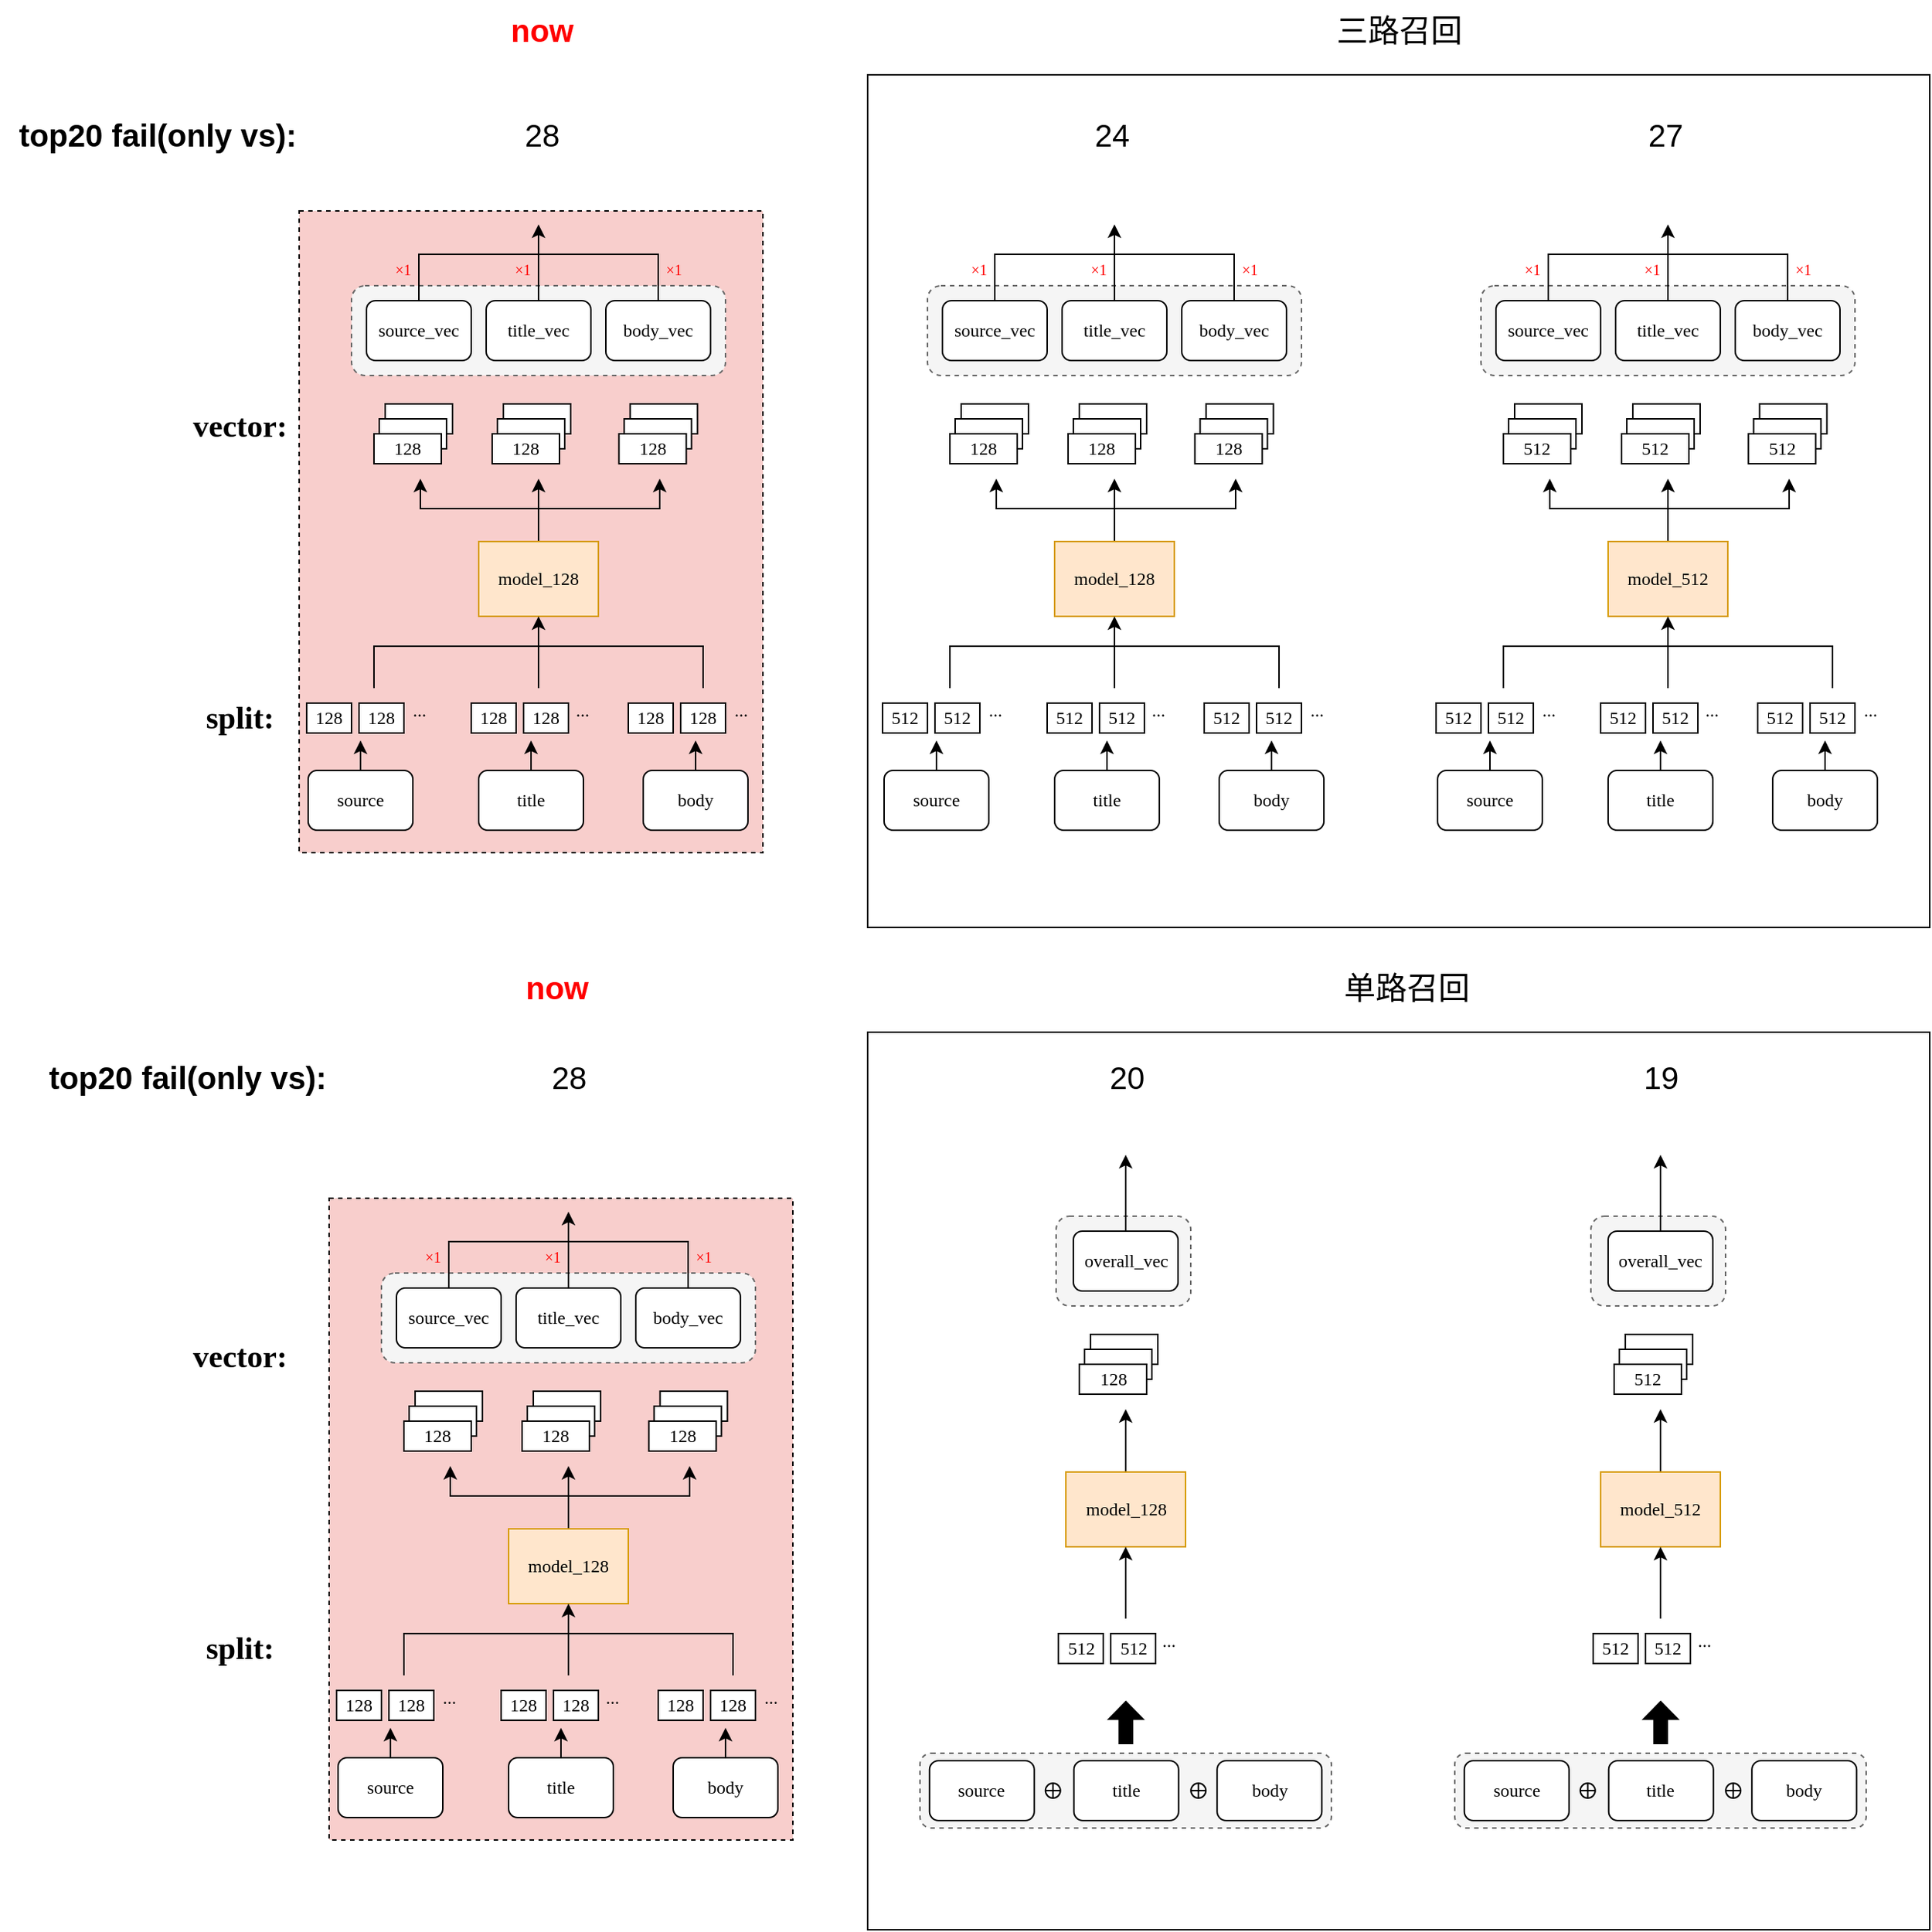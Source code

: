 <mxfile version="24.8.2">
  <diagram name="第 1 页" id="Sd1N5WNda4hdwXGMJki5">
    <mxGraphModel dx="4284" dy="1843" grid="1" gridSize="10" guides="1" tooltips="1" connect="1" arrows="1" fold="1" page="1" pageScale="1" pageWidth="827" pageHeight="1169" math="0" shadow="0">
      <root>
        <mxCell id="0" />
        <mxCell id="1" parent="0" />
        <mxCell id="MihZRziDDx7OIbZv7DxQ-260" value="" style="rounded=0;whiteSpace=wrap;html=1;" vertex="1" parent="1">
          <mxGeometry x="440" y="210" width="710" height="570" as="geometry" />
        </mxCell>
        <mxCell id="MihZRziDDx7OIbZv7DxQ-264" value="" style="rounded=0;whiteSpace=wrap;html=1;fillColor=#f8cecc;strokeColor=#000000;dashed=1;" vertex="1" parent="1">
          <mxGeometry x="60" y="301" width="310" height="429" as="geometry" />
        </mxCell>
        <mxCell id="MihZRziDDx7OIbZv7DxQ-262" value="" style="rounded=0;whiteSpace=wrap;html=1;" vertex="1" parent="1">
          <mxGeometry x="440" y="850" width="710" height="600" as="geometry" />
        </mxCell>
        <mxCell id="MihZRziDDx7OIbZv7DxQ-230" value="" style="rounded=1;whiteSpace=wrap;html=1;fillColor=#f5f5f5;fontColor=#333333;strokeColor=#666666;dashed=1;" vertex="1" parent="1">
          <mxGeometry x="475" y="1332" width="275" height="50" as="geometry" />
        </mxCell>
        <mxCell id="MihZRziDDx7OIbZv7DxQ-25" value="" style="rounded=0;whiteSpace=wrap;html=1;fontFamily=Times New Roman;" vertex="1" parent="1">
          <mxGeometry x="117.5" y="430" width="45" height="20" as="geometry" />
        </mxCell>
        <mxCell id="MihZRziDDx7OIbZv7DxQ-24" value="" style="rounded=0;whiteSpace=wrap;html=1;fontFamily=Times New Roman;" vertex="1" parent="1">
          <mxGeometry x="113.5" y="440" width="45" height="20" as="geometry" />
        </mxCell>
        <mxCell id="MihZRziDDx7OIbZv7DxQ-6" value="" style="rounded=1;whiteSpace=wrap;html=1;fillColor=#f5f5f5;fontColor=#333333;strokeColor=#666666;dashed=1;fontFamily=Times New Roman;" vertex="1" parent="1">
          <mxGeometry x="95" y="351" width="250" height="60" as="geometry" />
        </mxCell>
        <mxCell id="MihZRziDDx7OIbZv7DxQ-9" style="edgeStyle=orthogonalEdgeStyle;rounded=0;orthogonalLoop=1;jettySize=auto;html=1;fontFamily=Times New Roman;" edge="1" parent="1" source="MihZRziDDx7OIbZv7DxQ-1">
          <mxGeometry relative="1" as="geometry">
            <mxPoint x="220" y="310" as="targetPoint" />
          </mxGeometry>
        </mxCell>
        <mxCell id="MihZRziDDx7OIbZv7DxQ-1" value="title_vec" style="rounded=1;whiteSpace=wrap;html=1;fontFamily=Times New Roman;" vertex="1" parent="1">
          <mxGeometry x="185" y="361" width="70" height="40" as="geometry" />
        </mxCell>
        <mxCell id="MihZRziDDx7OIbZv7DxQ-11" style="edgeStyle=orthogonalEdgeStyle;rounded=0;orthogonalLoop=1;jettySize=auto;html=1;endArrow=none;endFill=0;fontFamily=Times New Roman;" edge="1" parent="1" source="MihZRziDDx7OIbZv7DxQ-3">
          <mxGeometry relative="1" as="geometry">
            <mxPoint x="220" y="330" as="targetPoint" />
            <Array as="points">
              <mxPoint x="140" y="330" />
            </Array>
          </mxGeometry>
        </mxCell>
        <mxCell id="MihZRziDDx7OIbZv7DxQ-3" value="source_vec" style="rounded=1;whiteSpace=wrap;html=1;fontFamily=Times New Roman;" vertex="1" parent="1">
          <mxGeometry x="105" y="361" width="70" height="40" as="geometry" />
        </mxCell>
        <mxCell id="MihZRziDDx7OIbZv7DxQ-10" style="edgeStyle=orthogonalEdgeStyle;rounded=0;orthogonalLoop=1;jettySize=auto;html=1;endArrow=none;endFill=0;fontFamily=Times New Roman;" edge="1" parent="1" source="MihZRziDDx7OIbZv7DxQ-4">
          <mxGeometry relative="1" as="geometry">
            <mxPoint x="220" y="330" as="targetPoint" />
            <Array as="points">
              <mxPoint x="300" y="330" />
            </Array>
          </mxGeometry>
        </mxCell>
        <mxCell id="MihZRziDDx7OIbZv7DxQ-4" value="body_vec" style="rounded=1;whiteSpace=wrap;html=1;fontFamily=Times New Roman;" vertex="1" parent="1">
          <mxGeometry x="265" y="361" width="70" height="40" as="geometry" />
        </mxCell>
        <mxCell id="MihZRziDDx7OIbZv7DxQ-12" value="&lt;font style=&quot;font-size: 10px;&quot; color=&quot;#ff0000&quot;&gt;×1&lt;/font&gt;" style="text;html=1;align=center;verticalAlign=middle;resizable=0;points=[];autosize=1;strokeColor=none;fillColor=none;fontFamily=Times New Roman;" vertex="1" parent="1">
          <mxGeometry x="114" y="325" width="30" height="30" as="geometry" />
        </mxCell>
        <mxCell id="MihZRziDDx7OIbZv7DxQ-13" value="&lt;font style=&quot;font-size: 10px;&quot; color=&quot;#ff0000&quot;&gt;×1&lt;/font&gt;" style="text;html=1;align=center;verticalAlign=middle;resizable=0;points=[];autosize=1;strokeColor=none;fillColor=none;fontFamily=Times New Roman;" vertex="1" parent="1">
          <mxGeometry x="194" y="325" width="30" height="30" as="geometry" />
        </mxCell>
        <mxCell id="MihZRziDDx7OIbZv7DxQ-14" value="&lt;font style=&quot;font-size: 10px;&quot; color=&quot;#ff0000&quot;&gt;×1&lt;/font&gt;" style="text;html=1;align=center;verticalAlign=middle;resizable=0;points=[];autosize=1;strokeColor=none;fillColor=none;fontFamily=Times New Roman;" vertex="1" parent="1">
          <mxGeometry x="295" y="325" width="30" height="30" as="geometry" />
        </mxCell>
        <mxCell id="MihZRziDDx7OIbZv7DxQ-51" style="edgeStyle=orthogonalEdgeStyle;rounded=0;orthogonalLoop=1;jettySize=auto;html=1;fontFamily=Times New Roman;" edge="1" parent="1" source="MihZRziDDx7OIbZv7DxQ-15">
          <mxGeometry relative="1" as="geometry">
            <mxPoint x="141" y="480" as="targetPoint" />
            <Array as="points">
              <mxPoint x="220" y="500" />
              <mxPoint x="141" y="500" />
              <mxPoint x="141" y="480" />
            </Array>
          </mxGeometry>
        </mxCell>
        <mxCell id="MihZRziDDx7OIbZv7DxQ-54" style="edgeStyle=orthogonalEdgeStyle;rounded=0;orthogonalLoop=1;jettySize=auto;html=1;fontFamily=Times New Roman;" edge="1" parent="1" source="MihZRziDDx7OIbZv7DxQ-15">
          <mxGeometry relative="1" as="geometry">
            <mxPoint x="220" y="480" as="targetPoint" />
          </mxGeometry>
        </mxCell>
        <mxCell id="MihZRziDDx7OIbZv7DxQ-55" style="edgeStyle=orthogonalEdgeStyle;rounded=0;orthogonalLoop=1;jettySize=auto;html=1;fontFamily=Times New Roman;" edge="1" parent="1" source="MihZRziDDx7OIbZv7DxQ-15">
          <mxGeometry relative="1" as="geometry">
            <mxPoint x="301" y="480" as="targetPoint" />
            <Array as="points">
              <mxPoint x="220" y="500" />
              <mxPoint x="301" y="500" />
              <mxPoint x="301" y="480" />
            </Array>
          </mxGeometry>
        </mxCell>
        <mxCell id="MihZRziDDx7OIbZv7DxQ-15" value="&lt;font&gt;model_128&lt;/font&gt;" style="rounded=0;whiteSpace=wrap;html=1;fillColor=#ffe6cc;strokeColor=#d79b00;fontFamily=Times New Roman;" vertex="1" parent="1">
          <mxGeometry x="180" y="522" width="80" height="50" as="geometry" />
        </mxCell>
        <mxCell id="MihZRziDDx7OIbZv7DxQ-20" style="edgeStyle=orthogonalEdgeStyle;rounded=0;orthogonalLoop=1;jettySize=auto;html=1;entryX=0.5;entryY=1;entryDx=0;entryDy=0;fontFamily=Times New Roman;" edge="1" parent="1" target="MihZRziDDx7OIbZv7DxQ-15">
          <mxGeometry relative="1" as="geometry">
            <mxPoint x="220" y="620" as="sourcePoint" />
            <Array as="points">
              <mxPoint x="220" y="596" />
              <mxPoint x="220" y="596" />
            </Array>
          </mxGeometry>
        </mxCell>
        <mxCell id="MihZRziDDx7OIbZv7DxQ-42" style="edgeStyle=orthogonalEdgeStyle;rounded=0;orthogonalLoop=1;jettySize=auto;html=1;fontFamily=Times New Roman;" edge="1" parent="1" source="MihZRziDDx7OIbZv7DxQ-17">
          <mxGeometry relative="1" as="geometry">
            <mxPoint x="215" y="655" as="targetPoint" />
          </mxGeometry>
        </mxCell>
        <mxCell id="MihZRziDDx7OIbZv7DxQ-17" value="title" style="rounded=1;whiteSpace=wrap;html=1;fontFamily=Times New Roman;" vertex="1" parent="1">
          <mxGeometry x="180" y="675" width="70" height="40" as="geometry" />
        </mxCell>
        <mxCell id="MihZRziDDx7OIbZv7DxQ-22" style="edgeStyle=orthogonalEdgeStyle;rounded=0;orthogonalLoop=1;jettySize=auto;html=1;endArrow=none;endFill=0;fontFamily=Times New Roman;" edge="1" parent="1">
          <mxGeometry relative="1" as="geometry">
            <mxPoint x="220" y="592" as="targetPoint" />
            <mxPoint x="110" y="620" as="sourcePoint" />
            <Array as="points">
              <mxPoint x="110" y="620" />
              <mxPoint x="110" y="592" />
            </Array>
          </mxGeometry>
        </mxCell>
        <mxCell id="MihZRziDDx7OIbZv7DxQ-41" style="edgeStyle=orthogonalEdgeStyle;rounded=0;orthogonalLoop=1;jettySize=auto;html=1;fontFamily=Times New Roman;" edge="1" parent="1" source="MihZRziDDx7OIbZv7DxQ-18">
          <mxGeometry relative="1" as="geometry">
            <mxPoint x="101" y="655" as="targetPoint" />
          </mxGeometry>
        </mxCell>
        <mxCell id="MihZRziDDx7OIbZv7DxQ-18" value="source" style="rounded=1;whiteSpace=wrap;html=1;fontFamily=Times New Roman;" vertex="1" parent="1">
          <mxGeometry x="66" y="675" width="70" height="40" as="geometry" />
        </mxCell>
        <mxCell id="MihZRziDDx7OIbZv7DxQ-21" style="edgeStyle=orthogonalEdgeStyle;rounded=0;orthogonalLoop=1;jettySize=auto;html=1;endArrow=none;endFill=0;fontFamily=Times New Roman;" edge="1" parent="1">
          <mxGeometry relative="1" as="geometry">
            <mxPoint x="220" y="592" as="targetPoint" />
            <mxPoint x="330" y="620" as="sourcePoint" />
            <Array as="points">
              <mxPoint x="330" y="620" />
              <mxPoint x="330" y="592" />
            </Array>
          </mxGeometry>
        </mxCell>
        <mxCell id="MihZRziDDx7OIbZv7DxQ-43" style="edgeStyle=orthogonalEdgeStyle;rounded=0;orthogonalLoop=1;jettySize=auto;html=1;fontFamily=Times New Roman;" edge="1" parent="1" source="MihZRziDDx7OIbZv7DxQ-19">
          <mxGeometry relative="1" as="geometry">
            <mxPoint x="325" y="655" as="targetPoint" />
          </mxGeometry>
        </mxCell>
        <mxCell id="MihZRziDDx7OIbZv7DxQ-19" value="body" style="rounded=1;whiteSpace=wrap;html=1;fontFamily=Times New Roman;" vertex="1" parent="1">
          <mxGeometry x="290" y="675" width="70" height="40" as="geometry" />
        </mxCell>
        <mxCell id="MihZRziDDx7OIbZv7DxQ-23" value="128" style="rounded=0;whiteSpace=wrap;html=1;fontFamily=Times New Roman;" vertex="1" parent="1">
          <mxGeometry x="110" y="450" width="45" height="20" as="geometry" />
        </mxCell>
        <mxCell id="MihZRziDDx7OIbZv7DxQ-28" value="128" style="rounded=0;whiteSpace=wrap;html=1;fontFamily=Times New Roman;" vertex="1" parent="1">
          <mxGeometry x="65" y="630" width="30" height="20" as="geometry" />
        </mxCell>
        <mxCell id="MihZRziDDx7OIbZv7DxQ-29" value="128" style="rounded=0;whiteSpace=wrap;html=1;fontFamily=Times New Roman;" vertex="1" parent="1">
          <mxGeometry x="100" y="630" width="30" height="20" as="geometry" />
        </mxCell>
        <mxCell id="MihZRziDDx7OIbZv7DxQ-31" value="..." style="text;html=1;align=center;verticalAlign=middle;resizable=0;points=[];autosize=1;strokeColor=none;fillColor=none;fontFamily=Times New Roman;" vertex="1" parent="1">
          <mxGeometry x="125" y="620" width="30" height="30" as="geometry" />
        </mxCell>
        <mxCell id="MihZRziDDx7OIbZv7DxQ-32" value="128" style="rounded=0;whiteSpace=wrap;html=1;fontFamily=Times New Roman;" vertex="1" parent="1">
          <mxGeometry x="175" y="630" width="30" height="20" as="geometry" />
        </mxCell>
        <mxCell id="MihZRziDDx7OIbZv7DxQ-33" value="128" style="rounded=0;whiteSpace=wrap;html=1;fontFamily=Times New Roman;" vertex="1" parent="1">
          <mxGeometry x="210" y="630" width="30" height="20" as="geometry" />
        </mxCell>
        <mxCell id="MihZRziDDx7OIbZv7DxQ-35" value="..." style="text;html=1;align=center;verticalAlign=middle;resizable=0;points=[];autosize=1;strokeColor=none;fillColor=none;fontFamily=Times New Roman;" vertex="1" parent="1">
          <mxGeometry x="233.5" y="620" width="30" height="30" as="geometry" />
        </mxCell>
        <mxCell id="MihZRziDDx7OIbZv7DxQ-36" value="128" style="rounded=0;whiteSpace=wrap;html=1;fontFamily=Times New Roman;" vertex="1" parent="1">
          <mxGeometry x="280" y="630" width="30" height="20" as="geometry" />
        </mxCell>
        <mxCell id="MihZRziDDx7OIbZv7DxQ-37" value="128" style="rounded=0;whiteSpace=wrap;html=1;fontFamily=Times New Roman;" vertex="1" parent="1">
          <mxGeometry x="315" y="630" width="30" height="20" as="geometry" />
        </mxCell>
        <mxCell id="MihZRziDDx7OIbZv7DxQ-39" value="..." style="text;html=1;align=center;verticalAlign=middle;resizable=0;points=[];autosize=1;strokeColor=none;fillColor=none;fontFamily=Times New Roman;" vertex="1" parent="1">
          <mxGeometry x="340" y="620" width="30" height="30" as="geometry" />
        </mxCell>
        <mxCell id="MihZRziDDx7OIbZv7DxQ-40" value="&lt;b style=&quot;font-size: 21px;&quot;&gt;split:&lt;/b&gt;" style="text;html=1;align=center;verticalAlign=middle;resizable=0;points=[];autosize=1;strokeColor=none;fillColor=none;fontFamily=Times New Roman;fontSize=21;" vertex="1" parent="1">
          <mxGeometry x="-15" y="620" width="70" height="40" as="geometry" />
        </mxCell>
        <mxCell id="MihZRziDDx7OIbZv7DxQ-44" value="&lt;b style=&quot;font-size: 21px;&quot;&gt;vector:&lt;/b&gt;" style="text;html=1;align=center;verticalAlign=middle;resizable=0;points=[];autosize=1;strokeColor=none;fillColor=none;fontFamily=Times New Roman;fontSize=21;" vertex="1" parent="1">
          <mxGeometry x="-25" y="425" width="90" height="40" as="geometry" />
        </mxCell>
        <mxCell id="MihZRziDDx7OIbZv7DxQ-45" value="" style="rounded=0;whiteSpace=wrap;html=1;fontFamily=Times New Roman;" vertex="1" parent="1">
          <mxGeometry x="196.5" y="430" width="45" height="20" as="geometry" />
        </mxCell>
        <mxCell id="MihZRziDDx7OIbZv7DxQ-46" value="" style="rounded=0;whiteSpace=wrap;html=1;fontFamily=Times New Roman;" vertex="1" parent="1">
          <mxGeometry x="192.5" y="440" width="45" height="20" as="geometry" />
        </mxCell>
        <mxCell id="MihZRziDDx7OIbZv7DxQ-47" value="128" style="rounded=0;whiteSpace=wrap;html=1;fontFamily=Times New Roman;" vertex="1" parent="1">
          <mxGeometry x="189" y="450" width="45" height="20" as="geometry" />
        </mxCell>
        <mxCell id="MihZRziDDx7OIbZv7DxQ-48" value="" style="rounded=0;whiteSpace=wrap;html=1;fontFamily=Times New Roman;" vertex="1" parent="1">
          <mxGeometry x="281.25" y="430" width="45" height="20" as="geometry" />
        </mxCell>
        <mxCell id="MihZRziDDx7OIbZv7DxQ-49" value="" style="rounded=0;whiteSpace=wrap;html=1;fontFamily=Times New Roman;" vertex="1" parent="1">
          <mxGeometry x="277.25" y="440" width="45" height="20" as="geometry" />
        </mxCell>
        <mxCell id="MihZRziDDx7OIbZv7DxQ-50" value="128" style="rounded=0;whiteSpace=wrap;html=1;fontFamily=Times New Roman;" vertex="1" parent="1">
          <mxGeometry x="273.75" y="450" width="45" height="20" as="geometry" />
        </mxCell>
        <mxCell id="MihZRziDDx7OIbZv7DxQ-56" value="" style="rounded=0;whiteSpace=wrap;html=1;fontFamily=Times New Roman;" vertex="1" parent="1">
          <mxGeometry x="502.5" y="430" width="45" height="20" as="geometry" />
        </mxCell>
        <mxCell id="MihZRziDDx7OIbZv7DxQ-57" value="" style="rounded=0;whiteSpace=wrap;html=1;fontFamily=Times New Roman;" vertex="1" parent="1">
          <mxGeometry x="498.5" y="440" width="45" height="20" as="geometry" />
        </mxCell>
        <mxCell id="MihZRziDDx7OIbZv7DxQ-58" value="" style="rounded=1;whiteSpace=wrap;html=1;fillColor=#f5f5f5;fontColor=#333333;strokeColor=#666666;dashed=1;fontFamily=Times New Roman;" vertex="1" parent="1">
          <mxGeometry x="480" y="351" width="250" height="60" as="geometry" />
        </mxCell>
        <mxCell id="MihZRziDDx7OIbZv7DxQ-59" style="edgeStyle=orthogonalEdgeStyle;rounded=0;orthogonalLoop=1;jettySize=auto;html=1;fontFamily=Times New Roman;" edge="1" parent="1" source="MihZRziDDx7OIbZv7DxQ-60">
          <mxGeometry relative="1" as="geometry">
            <mxPoint x="605" y="310" as="targetPoint" />
          </mxGeometry>
        </mxCell>
        <mxCell id="MihZRziDDx7OIbZv7DxQ-60" value="title_vec" style="rounded=1;whiteSpace=wrap;html=1;fontFamily=Times New Roman;" vertex="1" parent="1">
          <mxGeometry x="570" y="361" width="70" height="40" as="geometry" />
        </mxCell>
        <mxCell id="MihZRziDDx7OIbZv7DxQ-61" style="edgeStyle=orthogonalEdgeStyle;rounded=0;orthogonalLoop=1;jettySize=auto;html=1;endArrow=none;endFill=0;fontFamily=Times New Roman;" edge="1" parent="1" source="MihZRziDDx7OIbZv7DxQ-62">
          <mxGeometry relative="1" as="geometry">
            <mxPoint x="605" y="330" as="targetPoint" />
            <Array as="points">
              <mxPoint x="525" y="330" />
            </Array>
          </mxGeometry>
        </mxCell>
        <mxCell id="MihZRziDDx7OIbZv7DxQ-62" value="source_vec" style="rounded=1;whiteSpace=wrap;html=1;fontFamily=Times New Roman;" vertex="1" parent="1">
          <mxGeometry x="490" y="361" width="70" height="40" as="geometry" />
        </mxCell>
        <mxCell id="MihZRziDDx7OIbZv7DxQ-63" style="edgeStyle=orthogonalEdgeStyle;rounded=0;orthogonalLoop=1;jettySize=auto;html=1;endArrow=none;endFill=0;fontFamily=Times New Roman;" edge="1" parent="1" source="MihZRziDDx7OIbZv7DxQ-64">
          <mxGeometry relative="1" as="geometry">
            <mxPoint x="605" y="330" as="targetPoint" />
            <Array as="points">
              <mxPoint x="685" y="330" />
            </Array>
          </mxGeometry>
        </mxCell>
        <mxCell id="MihZRziDDx7OIbZv7DxQ-64" value="body_vec" style="rounded=1;whiteSpace=wrap;html=1;fontFamily=Times New Roman;" vertex="1" parent="1">
          <mxGeometry x="650" y="361" width="70" height="40" as="geometry" />
        </mxCell>
        <mxCell id="MihZRziDDx7OIbZv7DxQ-65" value="&lt;font style=&quot;font-size: 10px;&quot; color=&quot;#ff0000&quot;&gt;×1&lt;/font&gt;" style="text;html=1;align=center;verticalAlign=middle;resizable=0;points=[];autosize=1;strokeColor=none;fillColor=none;fontFamily=Times New Roman;" vertex="1" parent="1">
          <mxGeometry x="499" y="325" width="30" height="30" as="geometry" />
        </mxCell>
        <mxCell id="MihZRziDDx7OIbZv7DxQ-66" value="&lt;font style=&quot;font-size: 10px;&quot; color=&quot;#ff0000&quot;&gt;×1&lt;/font&gt;" style="text;html=1;align=center;verticalAlign=middle;resizable=0;points=[];autosize=1;strokeColor=none;fillColor=none;fontFamily=Times New Roman;" vertex="1" parent="1">
          <mxGeometry x="579" y="325" width="30" height="30" as="geometry" />
        </mxCell>
        <mxCell id="MihZRziDDx7OIbZv7DxQ-67" value="&lt;font style=&quot;font-size: 10px;&quot; color=&quot;#ff0000&quot;&gt;×1&lt;/font&gt;" style="text;html=1;align=center;verticalAlign=middle;resizable=0;points=[];autosize=1;strokeColor=none;fillColor=none;fontFamily=Times New Roman;" vertex="1" parent="1">
          <mxGeometry x="680" y="325" width="30" height="30" as="geometry" />
        </mxCell>
        <mxCell id="MihZRziDDx7OIbZv7DxQ-68" style="edgeStyle=orthogonalEdgeStyle;rounded=0;orthogonalLoop=1;jettySize=auto;html=1;fontFamily=Times New Roman;" edge="1" parent="1" source="MihZRziDDx7OIbZv7DxQ-71">
          <mxGeometry relative="1" as="geometry">
            <mxPoint x="526" y="480" as="targetPoint" />
            <Array as="points">
              <mxPoint x="605" y="500" />
              <mxPoint x="526" y="500" />
              <mxPoint x="526" y="480" />
            </Array>
          </mxGeometry>
        </mxCell>
        <mxCell id="MihZRziDDx7OIbZv7DxQ-69" style="edgeStyle=orthogonalEdgeStyle;rounded=0;orthogonalLoop=1;jettySize=auto;html=1;fontFamily=Times New Roman;" edge="1" parent="1" source="MihZRziDDx7OIbZv7DxQ-71">
          <mxGeometry relative="1" as="geometry">
            <mxPoint x="605" y="480" as="targetPoint" />
          </mxGeometry>
        </mxCell>
        <mxCell id="MihZRziDDx7OIbZv7DxQ-70" style="edgeStyle=orthogonalEdgeStyle;rounded=0;orthogonalLoop=1;jettySize=auto;html=1;fontFamily=Times New Roman;" edge="1" parent="1" source="MihZRziDDx7OIbZv7DxQ-71">
          <mxGeometry relative="1" as="geometry">
            <mxPoint x="686" y="480" as="targetPoint" />
            <Array as="points">
              <mxPoint x="605" y="500" />
              <mxPoint x="686" y="500" />
              <mxPoint x="686" y="480" />
            </Array>
          </mxGeometry>
        </mxCell>
        <mxCell id="MihZRziDDx7OIbZv7DxQ-71" value="&lt;font&gt;model_128&lt;/font&gt;" style="rounded=0;whiteSpace=wrap;html=1;fillColor=#ffe6cc;strokeColor=#d79b00;fontFamily=Times New Roman;" vertex="1" parent="1">
          <mxGeometry x="565" y="522" width="80" height="50" as="geometry" />
        </mxCell>
        <mxCell id="MihZRziDDx7OIbZv7DxQ-72" style="edgeStyle=orthogonalEdgeStyle;rounded=0;orthogonalLoop=1;jettySize=auto;html=1;entryX=0.5;entryY=1;entryDx=0;entryDy=0;fontFamily=Times New Roman;" edge="1" parent="1" target="MihZRziDDx7OIbZv7DxQ-71">
          <mxGeometry relative="1" as="geometry">
            <mxPoint x="605" y="620" as="sourcePoint" />
            <Array as="points">
              <mxPoint x="605" y="596" />
              <mxPoint x="605" y="596" />
            </Array>
          </mxGeometry>
        </mxCell>
        <mxCell id="MihZRziDDx7OIbZv7DxQ-73" style="edgeStyle=orthogonalEdgeStyle;rounded=0;orthogonalLoop=1;jettySize=auto;html=1;fontFamily=Times New Roman;" edge="1" parent="1" source="MihZRziDDx7OIbZv7DxQ-74">
          <mxGeometry relative="1" as="geometry">
            <mxPoint x="600" y="655" as="targetPoint" />
          </mxGeometry>
        </mxCell>
        <mxCell id="MihZRziDDx7OIbZv7DxQ-74" value="title" style="rounded=1;whiteSpace=wrap;html=1;fontFamily=Times New Roman;" vertex="1" parent="1">
          <mxGeometry x="565" y="675" width="70" height="40" as="geometry" />
        </mxCell>
        <mxCell id="MihZRziDDx7OIbZv7DxQ-75" style="edgeStyle=orthogonalEdgeStyle;rounded=0;orthogonalLoop=1;jettySize=auto;html=1;endArrow=none;endFill=0;fontFamily=Times New Roman;" edge="1" parent="1">
          <mxGeometry relative="1" as="geometry">
            <mxPoint x="605" y="592" as="targetPoint" />
            <mxPoint x="495" y="620" as="sourcePoint" />
            <Array as="points">
              <mxPoint x="495" y="620" />
              <mxPoint x="495" y="592" />
            </Array>
          </mxGeometry>
        </mxCell>
        <mxCell id="MihZRziDDx7OIbZv7DxQ-76" style="edgeStyle=orthogonalEdgeStyle;rounded=0;orthogonalLoop=1;jettySize=auto;html=1;fontFamily=Times New Roman;" edge="1" parent="1" source="MihZRziDDx7OIbZv7DxQ-77">
          <mxGeometry relative="1" as="geometry">
            <mxPoint x="486" y="655" as="targetPoint" />
          </mxGeometry>
        </mxCell>
        <mxCell id="MihZRziDDx7OIbZv7DxQ-77" value="source" style="rounded=1;whiteSpace=wrap;html=1;fontFamily=Times New Roman;" vertex="1" parent="1">
          <mxGeometry x="451" y="675" width="70" height="40" as="geometry" />
        </mxCell>
        <mxCell id="MihZRziDDx7OIbZv7DxQ-78" style="edgeStyle=orthogonalEdgeStyle;rounded=0;orthogonalLoop=1;jettySize=auto;html=1;endArrow=none;endFill=0;fontFamily=Times New Roman;" edge="1" parent="1">
          <mxGeometry relative="1" as="geometry">
            <mxPoint x="605" y="592" as="targetPoint" />
            <mxPoint x="715" y="620" as="sourcePoint" />
            <Array as="points">
              <mxPoint x="715" y="620" />
              <mxPoint x="715" y="592" />
            </Array>
          </mxGeometry>
        </mxCell>
        <mxCell id="MihZRziDDx7OIbZv7DxQ-79" style="edgeStyle=orthogonalEdgeStyle;rounded=0;orthogonalLoop=1;jettySize=auto;html=1;fontFamily=Times New Roman;" edge="1" parent="1" source="MihZRziDDx7OIbZv7DxQ-80">
          <mxGeometry relative="1" as="geometry">
            <mxPoint x="710" y="655" as="targetPoint" />
          </mxGeometry>
        </mxCell>
        <mxCell id="MihZRziDDx7OIbZv7DxQ-80" value="body" style="rounded=1;whiteSpace=wrap;html=1;fontFamily=Times New Roman;" vertex="1" parent="1">
          <mxGeometry x="675" y="675" width="70" height="40" as="geometry" />
        </mxCell>
        <mxCell id="MihZRziDDx7OIbZv7DxQ-81" value="128" style="rounded=0;whiteSpace=wrap;html=1;fontFamily=Times New Roman;" vertex="1" parent="1">
          <mxGeometry x="495" y="450" width="45" height="20" as="geometry" />
        </mxCell>
        <mxCell id="MihZRziDDx7OIbZv7DxQ-82" value="512" style="rounded=0;whiteSpace=wrap;html=1;fontFamily=Times New Roman;" vertex="1" parent="1">
          <mxGeometry x="450" y="630" width="30" height="20" as="geometry" />
        </mxCell>
        <mxCell id="MihZRziDDx7OIbZv7DxQ-83" value="512" style="rounded=0;whiteSpace=wrap;html=1;fontFamily=Times New Roman;" vertex="1" parent="1">
          <mxGeometry x="485" y="630" width="30" height="20" as="geometry" />
        </mxCell>
        <mxCell id="MihZRziDDx7OIbZv7DxQ-84" value="..." style="text;html=1;align=center;verticalAlign=middle;resizable=0;points=[];autosize=1;strokeColor=none;fillColor=none;fontFamily=Times New Roman;" vertex="1" parent="1">
          <mxGeometry x="510" y="620" width="30" height="30" as="geometry" />
        </mxCell>
        <mxCell id="MihZRziDDx7OIbZv7DxQ-85" value="512" style="rounded=0;whiteSpace=wrap;html=1;fontFamily=Times New Roman;" vertex="1" parent="1">
          <mxGeometry x="560" y="630" width="30" height="20" as="geometry" />
        </mxCell>
        <mxCell id="MihZRziDDx7OIbZv7DxQ-86" value="512" style="rounded=0;whiteSpace=wrap;html=1;fontFamily=Times New Roman;" vertex="1" parent="1">
          <mxGeometry x="595" y="630" width="30" height="20" as="geometry" />
        </mxCell>
        <mxCell id="MihZRziDDx7OIbZv7DxQ-87" value="..." style="text;html=1;align=center;verticalAlign=middle;resizable=0;points=[];autosize=1;strokeColor=none;fillColor=none;fontFamily=Times New Roman;" vertex="1" parent="1">
          <mxGeometry x="618.5" y="620" width="30" height="30" as="geometry" />
        </mxCell>
        <mxCell id="MihZRziDDx7OIbZv7DxQ-88" value="512" style="rounded=0;whiteSpace=wrap;html=1;fontFamily=Times New Roman;" vertex="1" parent="1">
          <mxGeometry x="665" y="630" width="30" height="20" as="geometry" />
        </mxCell>
        <mxCell id="MihZRziDDx7OIbZv7DxQ-89" value="512" style="rounded=0;whiteSpace=wrap;html=1;fontFamily=Times New Roman;" vertex="1" parent="1">
          <mxGeometry x="700" y="630" width="30" height="20" as="geometry" />
        </mxCell>
        <mxCell id="MihZRziDDx7OIbZv7DxQ-90" value="..." style="text;html=1;align=center;verticalAlign=middle;resizable=0;points=[];autosize=1;strokeColor=none;fillColor=none;fontFamily=Times New Roman;" vertex="1" parent="1">
          <mxGeometry x="725" y="620" width="30" height="30" as="geometry" />
        </mxCell>
        <mxCell id="MihZRziDDx7OIbZv7DxQ-93" value="" style="rounded=0;whiteSpace=wrap;html=1;fontFamily=Times New Roman;" vertex="1" parent="1">
          <mxGeometry x="581.5" y="430" width="45" height="20" as="geometry" />
        </mxCell>
        <mxCell id="MihZRziDDx7OIbZv7DxQ-94" value="" style="rounded=0;whiteSpace=wrap;html=1;fontFamily=Times New Roman;" vertex="1" parent="1">
          <mxGeometry x="577.5" y="440" width="45" height="20" as="geometry" />
        </mxCell>
        <mxCell id="MihZRziDDx7OIbZv7DxQ-95" value="128" style="rounded=0;whiteSpace=wrap;html=1;fontFamily=Times New Roman;" vertex="1" parent="1">
          <mxGeometry x="574" y="450" width="45" height="20" as="geometry" />
        </mxCell>
        <mxCell id="MihZRziDDx7OIbZv7DxQ-96" value="" style="rounded=0;whiteSpace=wrap;html=1;fontFamily=Times New Roman;" vertex="1" parent="1">
          <mxGeometry x="666.25" y="430" width="45" height="20" as="geometry" />
        </mxCell>
        <mxCell id="MihZRziDDx7OIbZv7DxQ-97" value="" style="rounded=0;whiteSpace=wrap;html=1;fontFamily=Times New Roman;" vertex="1" parent="1">
          <mxGeometry x="662.25" y="440" width="45" height="20" as="geometry" />
        </mxCell>
        <mxCell id="MihZRziDDx7OIbZv7DxQ-98" value="128" style="rounded=0;whiteSpace=wrap;html=1;fontFamily=Times New Roman;" vertex="1" parent="1">
          <mxGeometry x="658.75" y="450" width="45" height="20" as="geometry" />
        </mxCell>
        <mxCell id="MihZRziDDx7OIbZv7DxQ-99" value="" style="rounded=0;whiteSpace=wrap;html=1;fontFamily=Times New Roman;" vertex="1" parent="1">
          <mxGeometry x="872.5" y="430" width="45" height="20" as="geometry" />
        </mxCell>
        <mxCell id="MihZRziDDx7OIbZv7DxQ-100" value="" style="rounded=0;whiteSpace=wrap;html=1;fontFamily=Times New Roman;" vertex="1" parent="1">
          <mxGeometry x="868.5" y="440" width="45" height="20" as="geometry" />
        </mxCell>
        <mxCell id="MihZRziDDx7OIbZv7DxQ-101" value="" style="rounded=1;whiteSpace=wrap;html=1;fillColor=#f5f5f5;fontColor=#333333;strokeColor=#666666;dashed=1;fontFamily=Times New Roman;" vertex="1" parent="1">
          <mxGeometry x="850" y="351" width="250" height="60" as="geometry" />
        </mxCell>
        <mxCell id="MihZRziDDx7OIbZv7DxQ-102" style="edgeStyle=orthogonalEdgeStyle;rounded=0;orthogonalLoop=1;jettySize=auto;html=1;fontFamily=Times New Roman;" edge="1" parent="1" source="MihZRziDDx7OIbZv7DxQ-103">
          <mxGeometry relative="1" as="geometry">
            <mxPoint x="975" y="310" as="targetPoint" />
          </mxGeometry>
        </mxCell>
        <mxCell id="MihZRziDDx7OIbZv7DxQ-103" value="title_vec" style="rounded=1;whiteSpace=wrap;html=1;fontFamily=Times New Roman;" vertex="1" parent="1">
          <mxGeometry x="940" y="361" width="70" height="40" as="geometry" />
        </mxCell>
        <mxCell id="MihZRziDDx7OIbZv7DxQ-104" style="edgeStyle=orthogonalEdgeStyle;rounded=0;orthogonalLoop=1;jettySize=auto;html=1;endArrow=none;endFill=0;fontFamily=Times New Roman;" edge="1" parent="1" source="MihZRziDDx7OIbZv7DxQ-105">
          <mxGeometry relative="1" as="geometry">
            <mxPoint x="975" y="330" as="targetPoint" />
            <Array as="points">
              <mxPoint x="895" y="330" />
            </Array>
          </mxGeometry>
        </mxCell>
        <mxCell id="MihZRziDDx7OIbZv7DxQ-105" value="source_vec" style="rounded=1;whiteSpace=wrap;html=1;fontFamily=Times New Roman;" vertex="1" parent="1">
          <mxGeometry x="860" y="361" width="70" height="40" as="geometry" />
        </mxCell>
        <mxCell id="MihZRziDDx7OIbZv7DxQ-106" style="edgeStyle=orthogonalEdgeStyle;rounded=0;orthogonalLoop=1;jettySize=auto;html=1;endArrow=none;endFill=0;fontFamily=Times New Roman;" edge="1" parent="1" source="MihZRziDDx7OIbZv7DxQ-107">
          <mxGeometry relative="1" as="geometry">
            <mxPoint x="975" y="330" as="targetPoint" />
            <Array as="points">
              <mxPoint x="1055" y="330" />
            </Array>
          </mxGeometry>
        </mxCell>
        <mxCell id="MihZRziDDx7OIbZv7DxQ-107" value="body_vec" style="rounded=1;whiteSpace=wrap;html=1;fontFamily=Times New Roman;" vertex="1" parent="1">
          <mxGeometry x="1020" y="361" width="70" height="40" as="geometry" />
        </mxCell>
        <mxCell id="MihZRziDDx7OIbZv7DxQ-108" value="&lt;font style=&quot;font-size: 10px;&quot; color=&quot;#ff0000&quot;&gt;×1&lt;/font&gt;" style="text;html=1;align=center;verticalAlign=middle;resizable=0;points=[];autosize=1;strokeColor=none;fillColor=none;fontFamily=Times New Roman;" vertex="1" parent="1">
          <mxGeometry x="869" y="325" width="30" height="30" as="geometry" />
        </mxCell>
        <mxCell id="MihZRziDDx7OIbZv7DxQ-109" value="&lt;font style=&quot;font-size: 10px;&quot; color=&quot;#ff0000&quot;&gt;×1&lt;/font&gt;" style="text;html=1;align=center;verticalAlign=middle;resizable=0;points=[];autosize=1;strokeColor=none;fillColor=none;fontFamily=Times New Roman;" vertex="1" parent="1">
          <mxGeometry x="949" y="325" width="30" height="30" as="geometry" />
        </mxCell>
        <mxCell id="MihZRziDDx7OIbZv7DxQ-110" value="&lt;font style=&quot;font-size: 10px;&quot; color=&quot;#ff0000&quot;&gt;×1&lt;/font&gt;" style="text;html=1;align=center;verticalAlign=middle;resizable=0;points=[];autosize=1;strokeColor=none;fillColor=none;fontFamily=Times New Roman;" vertex="1" parent="1">
          <mxGeometry x="1050" y="325" width="30" height="30" as="geometry" />
        </mxCell>
        <mxCell id="MihZRziDDx7OIbZv7DxQ-111" style="edgeStyle=orthogonalEdgeStyle;rounded=0;orthogonalLoop=1;jettySize=auto;html=1;fontFamily=Times New Roman;" edge="1" parent="1" source="MihZRziDDx7OIbZv7DxQ-114">
          <mxGeometry relative="1" as="geometry">
            <mxPoint x="896" y="480" as="targetPoint" />
            <Array as="points">
              <mxPoint x="975" y="500" />
              <mxPoint x="896" y="500" />
              <mxPoint x="896" y="480" />
            </Array>
          </mxGeometry>
        </mxCell>
        <mxCell id="MihZRziDDx7OIbZv7DxQ-112" style="edgeStyle=orthogonalEdgeStyle;rounded=0;orthogonalLoop=1;jettySize=auto;html=1;fontFamily=Times New Roman;" edge="1" parent="1" source="MihZRziDDx7OIbZv7DxQ-114">
          <mxGeometry relative="1" as="geometry">
            <mxPoint x="975" y="480" as="targetPoint" />
          </mxGeometry>
        </mxCell>
        <mxCell id="MihZRziDDx7OIbZv7DxQ-113" style="edgeStyle=orthogonalEdgeStyle;rounded=0;orthogonalLoop=1;jettySize=auto;html=1;fontFamily=Times New Roman;" edge="1" parent="1" source="MihZRziDDx7OIbZv7DxQ-114">
          <mxGeometry relative="1" as="geometry">
            <mxPoint x="1056" y="480" as="targetPoint" />
            <Array as="points">
              <mxPoint x="975" y="500" />
              <mxPoint x="1056" y="500" />
              <mxPoint x="1056" y="480" />
            </Array>
          </mxGeometry>
        </mxCell>
        <mxCell id="MihZRziDDx7OIbZv7DxQ-114" value="&lt;font&gt;model_512&lt;/font&gt;" style="rounded=0;whiteSpace=wrap;html=1;fillColor=#ffe6cc;strokeColor=#d79b00;fontFamily=Times New Roman;" vertex="1" parent="1">
          <mxGeometry x="935" y="522" width="80" height="50" as="geometry" />
        </mxCell>
        <mxCell id="MihZRziDDx7OIbZv7DxQ-115" style="edgeStyle=orthogonalEdgeStyle;rounded=0;orthogonalLoop=1;jettySize=auto;html=1;entryX=0.5;entryY=1;entryDx=0;entryDy=0;fontFamily=Times New Roman;" edge="1" parent="1" target="MihZRziDDx7OIbZv7DxQ-114">
          <mxGeometry relative="1" as="geometry">
            <mxPoint x="975" y="620" as="sourcePoint" />
            <Array as="points">
              <mxPoint x="975" y="596" />
              <mxPoint x="975" y="596" />
            </Array>
          </mxGeometry>
        </mxCell>
        <mxCell id="MihZRziDDx7OIbZv7DxQ-116" style="edgeStyle=orthogonalEdgeStyle;rounded=0;orthogonalLoop=1;jettySize=auto;html=1;fontFamily=Times New Roman;" edge="1" parent="1" source="MihZRziDDx7OIbZv7DxQ-117">
          <mxGeometry relative="1" as="geometry">
            <mxPoint x="970" y="655" as="targetPoint" />
          </mxGeometry>
        </mxCell>
        <mxCell id="MihZRziDDx7OIbZv7DxQ-117" value="title" style="rounded=1;whiteSpace=wrap;html=1;fontFamily=Times New Roman;" vertex="1" parent="1">
          <mxGeometry x="935" y="675" width="70" height="40" as="geometry" />
        </mxCell>
        <mxCell id="MihZRziDDx7OIbZv7DxQ-118" style="edgeStyle=orthogonalEdgeStyle;rounded=0;orthogonalLoop=1;jettySize=auto;html=1;endArrow=none;endFill=0;fontFamily=Times New Roman;" edge="1" parent="1">
          <mxGeometry relative="1" as="geometry">
            <mxPoint x="975" y="592" as="targetPoint" />
            <mxPoint x="865" y="620" as="sourcePoint" />
            <Array as="points">
              <mxPoint x="865" y="620" />
              <mxPoint x="865" y="592" />
            </Array>
          </mxGeometry>
        </mxCell>
        <mxCell id="MihZRziDDx7OIbZv7DxQ-119" style="edgeStyle=orthogonalEdgeStyle;rounded=0;orthogonalLoop=1;jettySize=auto;html=1;fontFamily=Times New Roman;" edge="1" parent="1" source="MihZRziDDx7OIbZv7DxQ-120">
          <mxGeometry relative="1" as="geometry">
            <mxPoint x="856" y="655" as="targetPoint" />
          </mxGeometry>
        </mxCell>
        <mxCell id="MihZRziDDx7OIbZv7DxQ-120" value="source" style="rounded=1;whiteSpace=wrap;html=1;fontFamily=Times New Roman;" vertex="1" parent="1">
          <mxGeometry x="821" y="675" width="70" height="40" as="geometry" />
        </mxCell>
        <mxCell id="MihZRziDDx7OIbZv7DxQ-121" style="edgeStyle=orthogonalEdgeStyle;rounded=0;orthogonalLoop=1;jettySize=auto;html=1;endArrow=none;endFill=0;fontFamily=Times New Roman;" edge="1" parent="1">
          <mxGeometry relative="1" as="geometry">
            <mxPoint x="975" y="592" as="targetPoint" />
            <mxPoint x="1085" y="620" as="sourcePoint" />
            <Array as="points">
              <mxPoint x="1085" y="620" />
              <mxPoint x="1085" y="592" />
            </Array>
          </mxGeometry>
        </mxCell>
        <mxCell id="MihZRziDDx7OIbZv7DxQ-122" style="edgeStyle=orthogonalEdgeStyle;rounded=0;orthogonalLoop=1;jettySize=auto;html=1;fontFamily=Times New Roman;" edge="1" parent="1" source="MihZRziDDx7OIbZv7DxQ-123">
          <mxGeometry relative="1" as="geometry">
            <mxPoint x="1080" y="655" as="targetPoint" />
          </mxGeometry>
        </mxCell>
        <mxCell id="MihZRziDDx7OIbZv7DxQ-123" value="body" style="rounded=1;whiteSpace=wrap;html=1;fontFamily=Times New Roman;" vertex="1" parent="1">
          <mxGeometry x="1045" y="675" width="70" height="40" as="geometry" />
        </mxCell>
        <mxCell id="MihZRziDDx7OIbZv7DxQ-124" value="512" style="rounded=0;whiteSpace=wrap;html=1;fontFamily=Times New Roman;" vertex="1" parent="1">
          <mxGeometry x="865" y="450" width="45" height="20" as="geometry" />
        </mxCell>
        <mxCell id="MihZRziDDx7OIbZv7DxQ-125" value="512" style="rounded=0;whiteSpace=wrap;html=1;fontFamily=Times New Roman;" vertex="1" parent="1">
          <mxGeometry x="820" y="630" width="30" height="20" as="geometry" />
        </mxCell>
        <mxCell id="MihZRziDDx7OIbZv7DxQ-126" value="512" style="rounded=0;whiteSpace=wrap;html=1;fontFamily=Times New Roman;" vertex="1" parent="1">
          <mxGeometry x="855" y="630" width="30" height="20" as="geometry" />
        </mxCell>
        <mxCell id="MihZRziDDx7OIbZv7DxQ-127" value="..." style="text;html=1;align=center;verticalAlign=middle;resizable=0;points=[];autosize=1;strokeColor=none;fillColor=none;fontFamily=Times New Roman;" vertex="1" parent="1">
          <mxGeometry x="880" y="620" width="30" height="30" as="geometry" />
        </mxCell>
        <mxCell id="MihZRziDDx7OIbZv7DxQ-128" value="512" style="rounded=0;whiteSpace=wrap;html=1;fontFamily=Times New Roman;" vertex="1" parent="1">
          <mxGeometry x="930" y="630" width="30" height="20" as="geometry" />
        </mxCell>
        <mxCell id="MihZRziDDx7OIbZv7DxQ-129" value="512" style="rounded=0;whiteSpace=wrap;html=1;fontFamily=Times New Roman;" vertex="1" parent="1">
          <mxGeometry x="965" y="630" width="30" height="20" as="geometry" />
        </mxCell>
        <mxCell id="MihZRziDDx7OIbZv7DxQ-130" value="..." style="text;html=1;align=center;verticalAlign=middle;resizable=0;points=[];autosize=1;strokeColor=none;fillColor=none;fontFamily=Times New Roman;" vertex="1" parent="1">
          <mxGeometry x="988.5" y="620" width="30" height="30" as="geometry" />
        </mxCell>
        <mxCell id="MihZRziDDx7OIbZv7DxQ-131" value="512" style="rounded=0;whiteSpace=wrap;html=1;fontFamily=Times New Roman;" vertex="1" parent="1">
          <mxGeometry x="1035" y="630" width="30" height="20" as="geometry" />
        </mxCell>
        <mxCell id="MihZRziDDx7OIbZv7DxQ-132" value="512" style="rounded=0;whiteSpace=wrap;html=1;fontFamily=Times New Roman;" vertex="1" parent="1">
          <mxGeometry x="1070" y="630" width="30" height="20" as="geometry" />
        </mxCell>
        <mxCell id="MihZRziDDx7OIbZv7DxQ-133" value="..." style="text;html=1;align=center;verticalAlign=middle;resizable=0;points=[];autosize=1;strokeColor=none;fillColor=none;fontFamily=Times New Roman;" vertex="1" parent="1">
          <mxGeometry x="1095" y="620" width="30" height="30" as="geometry" />
        </mxCell>
        <mxCell id="MihZRziDDx7OIbZv7DxQ-134" value="" style="rounded=0;whiteSpace=wrap;html=1;fontFamily=Times New Roman;" vertex="1" parent="1">
          <mxGeometry x="951.5" y="430" width="45" height="20" as="geometry" />
        </mxCell>
        <mxCell id="MihZRziDDx7OIbZv7DxQ-135" value="" style="rounded=0;whiteSpace=wrap;html=1;fontFamily=Times New Roman;" vertex="1" parent="1">
          <mxGeometry x="947.5" y="440" width="45" height="20" as="geometry" />
        </mxCell>
        <mxCell id="MihZRziDDx7OIbZv7DxQ-136" value="512" style="rounded=0;whiteSpace=wrap;html=1;fontFamily=Times New Roman;" vertex="1" parent="1">
          <mxGeometry x="944" y="450" width="45" height="20" as="geometry" />
        </mxCell>
        <mxCell id="MihZRziDDx7OIbZv7DxQ-137" value="" style="rounded=0;whiteSpace=wrap;html=1;fontFamily=Times New Roman;" vertex="1" parent="1">
          <mxGeometry x="1036.25" y="430" width="45" height="20" as="geometry" />
        </mxCell>
        <mxCell id="MihZRziDDx7OIbZv7DxQ-138" value="" style="rounded=0;whiteSpace=wrap;html=1;fontFamily=Times New Roman;" vertex="1" parent="1">
          <mxGeometry x="1032.25" y="440" width="45" height="20" as="geometry" />
        </mxCell>
        <mxCell id="MihZRziDDx7OIbZv7DxQ-139" value="512" style="rounded=0;whiteSpace=wrap;html=1;fontFamily=Times New Roman;" vertex="1" parent="1">
          <mxGeometry x="1028.75" y="450" width="45" height="20" as="geometry" />
        </mxCell>
        <mxCell id="MihZRziDDx7OIbZv7DxQ-142" value="" style="rounded=1;whiteSpace=wrap;html=1;fillColor=#f5f5f5;fontColor=#333333;strokeColor=#666666;dashed=1;fontFamily=Times New Roman;" vertex="1" parent="1">
          <mxGeometry x="566" y="973" width="90" height="60" as="geometry" />
        </mxCell>
        <mxCell id="MihZRziDDx7OIbZv7DxQ-143" style="edgeStyle=orthogonalEdgeStyle;rounded=0;orthogonalLoop=1;jettySize=auto;html=1;fontFamily=Times New Roman;" edge="1" parent="1" source="MihZRziDDx7OIbZv7DxQ-144">
          <mxGeometry relative="1" as="geometry">
            <mxPoint x="612.5" y="932" as="targetPoint" />
          </mxGeometry>
        </mxCell>
        <mxCell id="MihZRziDDx7OIbZv7DxQ-144" value="overall_vec" style="rounded=1;whiteSpace=wrap;html=1;fontFamily=Times New Roman;" vertex="1" parent="1">
          <mxGeometry x="577.5" y="983" width="70" height="40" as="geometry" />
        </mxCell>
        <mxCell id="MihZRziDDx7OIbZv7DxQ-153" style="edgeStyle=orthogonalEdgeStyle;rounded=0;orthogonalLoop=1;jettySize=auto;html=1;fontFamily=Times New Roman;" edge="1" parent="1" source="MihZRziDDx7OIbZv7DxQ-155">
          <mxGeometry relative="1" as="geometry">
            <mxPoint x="612.5" y="1102" as="targetPoint" />
          </mxGeometry>
        </mxCell>
        <mxCell id="MihZRziDDx7OIbZv7DxQ-155" value="&lt;font&gt;model_128&lt;/font&gt;" style="rounded=0;whiteSpace=wrap;html=1;fillColor=#ffe6cc;strokeColor=#d79b00;fontFamily=Times New Roman;" vertex="1" parent="1">
          <mxGeometry x="572.5" y="1144" width="80" height="50" as="geometry" />
        </mxCell>
        <mxCell id="MihZRziDDx7OIbZv7DxQ-156" style="edgeStyle=orthogonalEdgeStyle;rounded=0;orthogonalLoop=1;jettySize=auto;html=1;entryX=0.5;entryY=1;entryDx=0;entryDy=0;fontFamily=Times New Roman;" edge="1" parent="1" target="MihZRziDDx7OIbZv7DxQ-155">
          <mxGeometry relative="1" as="geometry">
            <mxPoint x="612.5" y="1242" as="sourcePoint" />
            <Array as="points">
              <mxPoint x="612.5" y="1218" />
              <mxPoint x="612.5" y="1218" />
            </Array>
          </mxGeometry>
        </mxCell>
        <mxCell id="MihZRziDDx7OIbZv7DxQ-158" value="title" style="rounded=1;whiteSpace=wrap;html=1;fontFamily=Times New Roman;" vertex="1" parent="1">
          <mxGeometry x="577.87" y="1337" width="70" height="40" as="geometry" />
        </mxCell>
        <mxCell id="MihZRziDDx7OIbZv7DxQ-161" value="source" style="rounded=1;whiteSpace=wrap;html=1;fontFamily=Times New Roman;" vertex="1" parent="1">
          <mxGeometry x="481.37" y="1337" width="70" height="40" as="geometry" />
        </mxCell>
        <mxCell id="MihZRziDDx7OIbZv7DxQ-164" value="body" style="rounded=1;whiteSpace=wrap;html=1;fontFamily=Times New Roman;" vertex="1" parent="1">
          <mxGeometry x="673.62" y="1337" width="70" height="40" as="geometry" />
        </mxCell>
        <mxCell id="MihZRziDDx7OIbZv7DxQ-169" value="512" style="rounded=0;whiteSpace=wrap;html=1;fontFamily=Times New Roman;" vertex="1" parent="1">
          <mxGeometry x="567.5" y="1252" width="30" height="20" as="geometry" />
        </mxCell>
        <mxCell id="MihZRziDDx7OIbZv7DxQ-170" value="512" style="rounded=0;whiteSpace=wrap;html=1;fontFamily=Times New Roman;" vertex="1" parent="1">
          <mxGeometry x="602.5" y="1252" width="30" height="20" as="geometry" />
        </mxCell>
        <mxCell id="MihZRziDDx7OIbZv7DxQ-171" value="..." style="text;html=1;align=center;verticalAlign=middle;resizable=0;points=[];autosize=1;strokeColor=none;fillColor=none;fontFamily=Times New Roman;" vertex="1" parent="1">
          <mxGeometry x="626" y="1242" width="30" height="30" as="geometry" />
        </mxCell>
        <mxCell id="MihZRziDDx7OIbZv7DxQ-175" value="" style="rounded=0;whiteSpace=wrap;html=1;fontFamily=Times New Roman;" vertex="1" parent="1">
          <mxGeometry x="589" y="1052" width="45" height="20" as="geometry" />
        </mxCell>
        <mxCell id="MihZRziDDx7OIbZv7DxQ-176" value="" style="rounded=0;whiteSpace=wrap;html=1;fontFamily=Times New Roman;" vertex="1" parent="1">
          <mxGeometry x="585" y="1062" width="45" height="20" as="geometry" />
        </mxCell>
        <mxCell id="MihZRziDDx7OIbZv7DxQ-177" value="128" style="rounded=0;whiteSpace=wrap;html=1;fontFamily=Times New Roman;" vertex="1" parent="1">
          <mxGeometry x="581.5" y="1072" width="45" height="20" as="geometry" />
        </mxCell>
        <mxCell id="MihZRziDDx7OIbZv7DxQ-226" value="" style="shape=orEllipse;perimeter=ellipsePerimeter;whiteSpace=wrap;html=1;backgroundOutline=1;" vertex="1" parent="1">
          <mxGeometry x="558.87" y="1352" width="10" height="10" as="geometry" />
        </mxCell>
        <mxCell id="MihZRziDDx7OIbZv7DxQ-227" value="" style="shape=orEllipse;perimeter=ellipsePerimeter;whiteSpace=wrap;html=1;backgroundOutline=1;" vertex="1" parent="1">
          <mxGeometry x="656.12" y="1352" width="10" height="10" as="geometry" />
        </mxCell>
        <mxCell id="MihZRziDDx7OIbZv7DxQ-228" value="" style="shape=flexArrow;endArrow=classic;html=1;rounded=0;width=8.889;endSize=3.592;endWidth=13.185;labelBackgroundColor=#000000;fillColor=#000000;" edge="1" parent="1">
          <mxGeometry width="50" height="50" relative="1" as="geometry">
            <mxPoint x="612.63" y="1326" as="sourcePoint" />
            <mxPoint x="612.63" y="1297" as="targetPoint" />
          </mxGeometry>
        </mxCell>
        <mxCell id="MihZRziDDx7OIbZv7DxQ-232" value="" style="rounded=1;whiteSpace=wrap;html=1;fillColor=#f5f5f5;fontColor=#333333;strokeColor=#666666;dashed=1;" vertex="1" parent="1">
          <mxGeometry x="832.5" y="1332" width="275" height="50" as="geometry" />
        </mxCell>
        <mxCell id="MihZRziDDx7OIbZv7DxQ-233" value="" style="rounded=1;whiteSpace=wrap;html=1;fillColor=#f5f5f5;fontColor=#333333;strokeColor=#666666;dashed=1;fontFamily=Times New Roman;" vertex="1" parent="1">
          <mxGeometry x="923.5" y="973" width="90" height="60" as="geometry" />
        </mxCell>
        <mxCell id="MihZRziDDx7OIbZv7DxQ-234" style="edgeStyle=orthogonalEdgeStyle;rounded=0;orthogonalLoop=1;jettySize=auto;html=1;fontFamily=Times New Roman;" edge="1" parent="1" source="MihZRziDDx7OIbZv7DxQ-235">
          <mxGeometry relative="1" as="geometry">
            <mxPoint x="970" y="932" as="targetPoint" />
          </mxGeometry>
        </mxCell>
        <mxCell id="MihZRziDDx7OIbZv7DxQ-235" value="overall_vec" style="rounded=1;whiteSpace=wrap;html=1;fontFamily=Times New Roman;" vertex="1" parent="1">
          <mxGeometry x="935" y="983" width="70" height="40" as="geometry" />
        </mxCell>
        <mxCell id="MihZRziDDx7OIbZv7DxQ-236" style="edgeStyle=orthogonalEdgeStyle;rounded=0;orthogonalLoop=1;jettySize=auto;html=1;fontFamily=Times New Roman;" edge="1" parent="1" source="MihZRziDDx7OIbZv7DxQ-237">
          <mxGeometry relative="1" as="geometry">
            <mxPoint x="970" y="1102" as="targetPoint" />
          </mxGeometry>
        </mxCell>
        <mxCell id="MihZRziDDx7OIbZv7DxQ-237" value="&lt;font&gt;model_512&lt;/font&gt;" style="rounded=0;whiteSpace=wrap;html=1;fillColor=#ffe6cc;strokeColor=#d79b00;fontFamily=Times New Roman;" vertex="1" parent="1">
          <mxGeometry x="930" y="1144" width="80" height="50" as="geometry" />
        </mxCell>
        <mxCell id="MihZRziDDx7OIbZv7DxQ-238" style="edgeStyle=orthogonalEdgeStyle;rounded=0;orthogonalLoop=1;jettySize=auto;html=1;entryX=0.5;entryY=1;entryDx=0;entryDy=0;fontFamily=Times New Roman;" edge="1" parent="1" target="MihZRziDDx7OIbZv7DxQ-237">
          <mxGeometry relative="1" as="geometry">
            <mxPoint x="970" y="1242" as="sourcePoint" />
            <Array as="points">
              <mxPoint x="970" y="1218" />
              <mxPoint x="970" y="1218" />
            </Array>
          </mxGeometry>
        </mxCell>
        <mxCell id="MihZRziDDx7OIbZv7DxQ-239" value="title" style="rounded=1;whiteSpace=wrap;html=1;fontFamily=Times New Roman;" vertex="1" parent="1">
          <mxGeometry x="935.37" y="1337" width="70" height="40" as="geometry" />
        </mxCell>
        <mxCell id="MihZRziDDx7OIbZv7DxQ-240" value="source" style="rounded=1;whiteSpace=wrap;html=1;fontFamily=Times New Roman;" vertex="1" parent="1">
          <mxGeometry x="838.87" y="1337" width="70" height="40" as="geometry" />
        </mxCell>
        <mxCell id="MihZRziDDx7OIbZv7DxQ-241" value="body" style="rounded=1;whiteSpace=wrap;html=1;fontFamily=Times New Roman;" vertex="1" parent="1">
          <mxGeometry x="1031.12" y="1337" width="70" height="40" as="geometry" />
        </mxCell>
        <mxCell id="MihZRziDDx7OIbZv7DxQ-242" value="512" style="rounded=0;whiteSpace=wrap;html=1;fontFamily=Times New Roman;" vertex="1" parent="1">
          <mxGeometry x="925" y="1252" width="30" height="20" as="geometry" />
        </mxCell>
        <mxCell id="MihZRziDDx7OIbZv7DxQ-243" value="512" style="rounded=0;whiteSpace=wrap;html=1;fontFamily=Times New Roman;" vertex="1" parent="1">
          <mxGeometry x="960" y="1252" width="30" height="20" as="geometry" />
        </mxCell>
        <mxCell id="MihZRziDDx7OIbZv7DxQ-244" value="..." style="text;html=1;align=center;verticalAlign=middle;resizable=0;points=[];autosize=1;strokeColor=none;fillColor=none;fontFamily=Times New Roman;" vertex="1" parent="1">
          <mxGeometry x="983.5" y="1242" width="30" height="30" as="geometry" />
        </mxCell>
        <mxCell id="MihZRziDDx7OIbZv7DxQ-245" value="" style="rounded=0;whiteSpace=wrap;html=1;fontFamily=Times New Roman;" vertex="1" parent="1">
          <mxGeometry x="946.5" y="1052" width="45" height="20" as="geometry" />
        </mxCell>
        <mxCell id="MihZRziDDx7OIbZv7DxQ-246" value="" style="rounded=0;whiteSpace=wrap;html=1;fontFamily=Times New Roman;" vertex="1" parent="1">
          <mxGeometry x="942.5" y="1062" width="45" height="20" as="geometry" />
        </mxCell>
        <mxCell id="MihZRziDDx7OIbZv7DxQ-247" value="512" style="rounded=0;whiteSpace=wrap;html=1;fontFamily=Times New Roman;" vertex="1" parent="1">
          <mxGeometry x="939" y="1072" width="45" height="20" as="geometry" />
        </mxCell>
        <mxCell id="MihZRziDDx7OIbZv7DxQ-248" value="" style="shape=orEllipse;perimeter=ellipsePerimeter;whiteSpace=wrap;html=1;backgroundOutline=1;" vertex="1" parent="1">
          <mxGeometry x="916.37" y="1352" width="10" height="10" as="geometry" />
        </mxCell>
        <mxCell id="MihZRziDDx7OIbZv7DxQ-249" value="" style="shape=orEllipse;perimeter=ellipsePerimeter;whiteSpace=wrap;html=1;backgroundOutline=1;" vertex="1" parent="1">
          <mxGeometry x="1013.62" y="1352" width="10" height="10" as="geometry" />
        </mxCell>
        <mxCell id="MihZRziDDx7OIbZv7DxQ-250" value="" style="shape=flexArrow;endArrow=classic;html=1;rounded=0;width=8.889;endSize=3.592;endWidth=13.185;labelBackgroundColor=#000000;fillColor=#000000;" edge="1" parent="1">
          <mxGeometry width="50" height="50" relative="1" as="geometry">
            <mxPoint x="970.13" y="1326" as="sourcePoint" />
            <mxPoint x="970.13" y="1297" as="targetPoint" />
          </mxGeometry>
        </mxCell>
        <mxCell id="MihZRziDDx7OIbZv7DxQ-251" value="&lt;b style=&quot;font-size: 21px;&quot;&gt;split:&lt;/b&gt;" style="text;html=1;align=center;verticalAlign=middle;resizable=0;points=[];autosize=1;strokeColor=none;fillColor=none;fontFamily=Times New Roman;fontSize=21;" vertex="1" parent="1">
          <mxGeometry x="-15" y="1242" width="70" height="40" as="geometry" />
        </mxCell>
        <mxCell id="MihZRziDDx7OIbZv7DxQ-252" value="&lt;b style=&quot;font-size: 21px;&quot;&gt;vector:&lt;/b&gt;" style="text;html=1;align=center;verticalAlign=middle;resizable=0;points=[];autosize=1;strokeColor=none;fillColor=none;fontFamily=Times New Roman;fontSize=21;" vertex="1" parent="1">
          <mxGeometry x="-25" y="1047" width="90" height="40" as="geometry" />
        </mxCell>
        <mxCell id="MihZRziDDx7OIbZv7DxQ-253" value="&lt;font style=&quot;font-size: 21px;&quot;&gt;&lt;b&gt;top20 fail(only vs):&lt;br&gt;&lt;/b&gt;&lt;/font&gt;" style="text;html=1;align=center;verticalAlign=middle;resizable=0;points=[];autosize=1;strokeColor=none;fillColor=none;" vertex="1" parent="1">
          <mxGeometry x="-140" y="230" width="210" height="40" as="geometry" />
        </mxCell>
        <mxCell id="MihZRziDDx7OIbZv7DxQ-254" value="&lt;font style=&quot;font-size: 21px;&quot;&gt;&lt;b&gt;top20 fail(only vs):&lt;br&gt;&lt;/b&gt;&lt;/font&gt;" style="text;html=1;align=center;verticalAlign=middle;resizable=0;points=[];autosize=1;strokeColor=none;fillColor=none;" vertex="1" parent="1">
          <mxGeometry x="-120" y="860" width="210" height="40" as="geometry" />
        </mxCell>
        <mxCell id="MihZRziDDx7OIbZv7DxQ-255" value="&lt;font style=&quot;font-size: 21px;&quot;&gt;28&lt;/font&gt;" style="text;html=1;align=center;verticalAlign=middle;resizable=0;points=[];autosize=1;strokeColor=none;fillColor=none;" vertex="1" parent="1">
          <mxGeometry x="196.5" y="230" width="50" height="40" as="geometry" />
        </mxCell>
        <mxCell id="MihZRziDDx7OIbZv7DxQ-256" value="24" style="text;html=1;align=center;verticalAlign=middle;resizable=0;points=[];autosize=1;strokeColor=none;fillColor=none;fontSize=21;" vertex="1" parent="1">
          <mxGeometry x="577.5" y="230" width="50" height="40" as="geometry" />
        </mxCell>
        <mxCell id="MihZRziDDx7OIbZv7DxQ-257" value="27" style="text;html=1;align=center;verticalAlign=middle;resizable=0;points=[];autosize=1;strokeColor=none;fillColor=none;fontSize=21;" vertex="1" parent="1">
          <mxGeometry x="947.5" y="230" width="50" height="40" as="geometry" />
        </mxCell>
        <mxCell id="MihZRziDDx7OIbZv7DxQ-258" value="&lt;font style=&quot;font-size: 21px;&quot;&gt;20&lt;/font&gt;" style="text;html=1;align=center;verticalAlign=middle;resizable=0;points=[];autosize=1;strokeColor=none;fillColor=none;" vertex="1" parent="1">
          <mxGeometry x="587.5" y="860" width="50" height="40" as="geometry" />
        </mxCell>
        <mxCell id="MihZRziDDx7OIbZv7DxQ-259" value="&lt;font style=&quot;font-size: 21px;&quot;&gt;19&lt;/font&gt;" style="text;html=1;align=center;verticalAlign=middle;resizable=0;points=[];autosize=1;strokeColor=none;fillColor=none;" vertex="1" parent="1">
          <mxGeometry x="945" y="860" width="50" height="40" as="geometry" />
        </mxCell>
        <mxCell id="MihZRziDDx7OIbZv7DxQ-261" value="&lt;font style=&quot;font-size: 21px;&quot;&gt;三路召回&lt;br&gt;&lt;/font&gt;" style="text;html=1;align=center;verticalAlign=middle;resizable=0;points=[];autosize=1;strokeColor=none;fillColor=none;" vertex="1" parent="1">
          <mxGeometry x="740" y="160" width="110" height="40" as="geometry" />
        </mxCell>
        <mxCell id="MihZRziDDx7OIbZv7DxQ-263" value="&lt;font style=&quot;font-size: 21px;&quot;&gt;单路召回&lt;/font&gt;" style="text;html=1;align=center;verticalAlign=middle;resizable=0;points=[];autosize=1;strokeColor=none;fillColor=none;" vertex="1" parent="1">
          <mxGeometry x="745" y="800" width="110" height="40" as="geometry" />
        </mxCell>
        <mxCell id="MihZRziDDx7OIbZv7DxQ-265" value="" style="rounded=0;whiteSpace=wrap;html=1;fillColor=#f8cecc;strokeColor=#000000;dashed=1;" vertex="1" parent="1">
          <mxGeometry x="80" y="961" width="310" height="429" as="geometry" />
        </mxCell>
        <mxCell id="MihZRziDDx7OIbZv7DxQ-266" value="" style="rounded=0;whiteSpace=wrap;html=1;fontFamily=Times New Roman;" vertex="1" parent="1">
          <mxGeometry x="137.5" y="1090" width="45" height="20" as="geometry" />
        </mxCell>
        <mxCell id="MihZRziDDx7OIbZv7DxQ-267" value="" style="rounded=0;whiteSpace=wrap;html=1;fontFamily=Times New Roman;" vertex="1" parent="1">
          <mxGeometry x="133.5" y="1100" width="45" height="20" as="geometry" />
        </mxCell>
        <mxCell id="MihZRziDDx7OIbZv7DxQ-268" value="" style="rounded=1;whiteSpace=wrap;html=1;fillColor=#f5f5f5;fontColor=#333333;strokeColor=#666666;dashed=1;fontFamily=Times New Roman;" vertex="1" parent="1">
          <mxGeometry x="115" y="1011" width="250" height="60" as="geometry" />
        </mxCell>
        <mxCell id="MihZRziDDx7OIbZv7DxQ-269" style="edgeStyle=orthogonalEdgeStyle;rounded=0;orthogonalLoop=1;jettySize=auto;html=1;fontFamily=Times New Roman;" edge="1" parent="1" source="MihZRziDDx7OIbZv7DxQ-270">
          <mxGeometry relative="1" as="geometry">
            <mxPoint x="240" y="970" as="targetPoint" />
          </mxGeometry>
        </mxCell>
        <mxCell id="MihZRziDDx7OIbZv7DxQ-270" value="title_vec" style="rounded=1;whiteSpace=wrap;html=1;fontFamily=Times New Roman;" vertex="1" parent="1">
          <mxGeometry x="205" y="1021" width="70" height="40" as="geometry" />
        </mxCell>
        <mxCell id="MihZRziDDx7OIbZv7DxQ-271" style="edgeStyle=orthogonalEdgeStyle;rounded=0;orthogonalLoop=1;jettySize=auto;html=1;endArrow=none;endFill=0;fontFamily=Times New Roman;" edge="1" parent="1" source="MihZRziDDx7OIbZv7DxQ-272">
          <mxGeometry relative="1" as="geometry">
            <mxPoint x="240" y="990" as="targetPoint" />
            <Array as="points">
              <mxPoint x="160" y="990" />
            </Array>
          </mxGeometry>
        </mxCell>
        <mxCell id="MihZRziDDx7OIbZv7DxQ-272" value="source_vec" style="rounded=1;whiteSpace=wrap;html=1;fontFamily=Times New Roman;" vertex="1" parent="1">
          <mxGeometry x="125" y="1021" width="70" height="40" as="geometry" />
        </mxCell>
        <mxCell id="MihZRziDDx7OIbZv7DxQ-273" style="edgeStyle=orthogonalEdgeStyle;rounded=0;orthogonalLoop=1;jettySize=auto;html=1;endArrow=none;endFill=0;fontFamily=Times New Roman;" edge="1" parent="1" source="MihZRziDDx7OIbZv7DxQ-274">
          <mxGeometry relative="1" as="geometry">
            <mxPoint x="240" y="990" as="targetPoint" />
            <Array as="points">
              <mxPoint x="320" y="990" />
            </Array>
          </mxGeometry>
        </mxCell>
        <mxCell id="MihZRziDDx7OIbZv7DxQ-274" value="body_vec" style="rounded=1;whiteSpace=wrap;html=1;fontFamily=Times New Roman;" vertex="1" parent="1">
          <mxGeometry x="285" y="1021" width="70" height="40" as="geometry" />
        </mxCell>
        <mxCell id="MihZRziDDx7OIbZv7DxQ-275" value="&lt;font style=&quot;font-size: 10px;&quot; color=&quot;#ff0000&quot;&gt;×1&lt;/font&gt;" style="text;html=1;align=center;verticalAlign=middle;resizable=0;points=[];autosize=1;strokeColor=none;fillColor=none;fontFamily=Times New Roman;" vertex="1" parent="1">
          <mxGeometry x="134" y="985" width="30" height="30" as="geometry" />
        </mxCell>
        <mxCell id="MihZRziDDx7OIbZv7DxQ-276" value="&lt;font style=&quot;font-size: 10px;&quot; color=&quot;#ff0000&quot;&gt;×1&lt;/font&gt;" style="text;html=1;align=center;verticalAlign=middle;resizable=0;points=[];autosize=1;strokeColor=none;fillColor=none;fontFamily=Times New Roman;" vertex="1" parent="1">
          <mxGeometry x="214" y="985" width="30" height="30" as="geometry" />
        </mxCell>
        <mxCell id="MihZRziDDx7OIbZv7DxQ-277" value="&lt;font style=&quot;font-size: 10px;&quot; color=&quot;#ff0000&quot;&gt;×1&lt;/font&gt;" style="text;html=1;align=center;verticalAlign=middle;resizable=0;points=[];autosize=1;strokeColor=none;fillColor=none;fontFamily=Times New Roman;" vertex="1" parent="1">
          <mxGeometry x="315" y="985" width="30" height="30" as="geometry" />
        </mxCell>
        <mxCell id="MihZRziDDx7OIbZv7DxQ-278" style="edgeStyle=orthogonalEdgeStyle;rounded=0;orthogonalLoop=1;jettySize=auto;html=1;fontFamily=Times New Roman;" edge="1" parent="1" source="MihZRziDDx7OIbZv7DxQ-281">
          <mxGeometry relative="1" as="geometry">
            <mxPoint x="161" y="1140" as="targetPoint" />
            <Array as="points">
              <mxPoint x="240" y="1160" />
              <mxPoint x="161" y="1160" />
              <mxPoint x="161" y="1140" />
            </Array>
          </mxGeometry>
        </mxCell>
        <mxCell id="MihZRziDDx7OIbZv7DxQ-279" style="edgeStyle=orthogonalEdgeStyle;rounded=0;orthogonalLoop=1;jettySize=auto;html=1;fontFamily=Times New Roman;" edge="1" parent="1" source="MihZRziDDx7OIbZv7DxQ-281">
          <mxGeometry relative="1" as="geometry">
            <mxPoint x="240" y="1140" as="targetPoint" />
          </mxGeometry>
        </mxCell>
        <mxCell id="MihZRziDDx7OIbZv7DxQ-280" style="edgeStyle=orthogonalEdgeStyle;rounded=0;orthogonalLoop=1;jettySize=auto;html=1;fontFamily=Times New Roman;" edge="1" parent="1" source="MihZRziDDx7OIbZv7DxQ-281">
          <mxGeometry relative="1" as="geometry">
            <mxPoint x="321" y="1140" as="targetPoint" />
            <Array as="points">
              <mxPoint x="240" y="1160" />
              <mxPoint x="321" y="1160" />
              <mxPoint x="321" y="1140" />
            </Array>
          </mxGeometry>
        </mxCell>
        <mxCell id="MihZRziDDx7OIbZv7DxQ-281" value="&lt;font&gt;model_128&lt;/font&gt;" style="rounded=0;whiteSpace=wrap;html=1;fillColor=#ffe6cc;strokeColor=#d79b00;fontFamily=Times New Roman;" vertex="1" parent="1">
          <mxGeometry x="200" y="1182" width="80" height="50" as="geometry" />
        </mxCell>
        <mxCell id="MihZRziDDx7OIbZv7DxQ-282" style="edgeStyle=orthogonalEdgeStyle;rounded=0;orthogonalLoop=1;jettySize=auto;html=1;entryX=0.5;entryY=1;entryDx=0;entryDy=0;fontFamily=Times New Roman;" edge="1" parent="1" target="MihZRziDDx7OIbZv7DxQ-281">
          <mxGeometry relative="1" as="geometry">
            <mxPoint x="240" y="1280" as="sourcePoint" />
            <Array as="points">
              <mxPoint x="240" y="1256" />
              <mxPoint x="240" y="1256" />
            </Array>
          </mxGeometry>
        </mxCell>
        <mxCell id="MihZRziDDx7OIbZv7DxQ-283" style="edgeStyle=orthogonalEdgeStyle;rounded=0;orthogonalLoop=1;jettySize=auto;html=1;fontFamily=Times New Roman;" edge="1" parent="1" source="MihZRziDDx7OIbZv7DxQ-284">
          <mxGeometry relative="1" as="geometry">
            <mxPoint x="235" y="1315" as="targetPoint" />
          </mxGeometry>
        </mxCell>
        <mxCell id="MihZRziDDx7OIbZv7DxQ-284" value="title" style="rounded=1;whiteSpace=wrap;html=1;fontFamily=Times New Roman;" vertex="1" parent="1">
          <mxGeometry x="200" y="1335" width="70" height="40" as="geometry" />
        </mxCell>
        <mxCell id="MihZRziDDx7OIbZv7DxQ-285" style="edgeStyle=orthogonalEdgeStyle;rounded=0;orthogonalLoop=1;jettySize=auto;html=1;endArrow=none;endFill=0;fontFamily=Times New Roman;" edge="1" parent="1">
          <mxGeometry relative="1" as="geometry">
            <mxPoint x="240" y="1252" as="targetPoint" />
            <mxPoint x="130" y="1280" as="sourcePoint" />
            <Array as="points">
              <mxPoint x="130" y="1280" />
              <mxPoint x="130" y="1252" />
            </Array>
          </mxGeometry>
        </mxCell>
        <mxCell id="MihZRziDDx7OIbZv7DxQ-286" style="edgeStyle=orthogonalEdgeStyle;rounded=0;orthogonalLoop=1;jettySize=auto;html=1;fontFamily=Times New Roman;" edge="1" parent="1" source="MihZRziDDx7OIbZv7DxQ-287">
          <mxGeometry relative="1" as="geometry">
            <mxPoint x="121" y="1315" as="targetPoint" />
          </mxGeometry>
        </mxCell>
        <mxCell id="MihZRziDDx7OIbZv7DxQ-287" value="source" style="rounded=1;whiteSpace=wrap;html=1;fontFamily=Times New Roman;" vertex="1" parent="1">
          <mxGeometry x="86" y="1335" width="70" height="40" as="geometry" />
        </mxCell>
        <mxCell id="MihZRziDDx7OIbZv7DxQ-288" style="edgeStyle=orthogonalEdgeStyle;rounded=0;orthogonalLoop=1;jettySize=auto;html=1;endArrow=none;endFill=0;fontFamily=Times New Roman;" edge="1" parent="1">
          <mxGeometry relative="1" as="geometry">
            <mxPoint x="240" y="1252" as="targetPoint" />
            <mxPoint x="350" y="1280" as="sourcePoint" />
            <Array as="points">
              <mxPoint x="350" y="1280" />
              <mxPoint x="350" y="1252" />
            </Array>
          </mxGeometry>
        </mxCell>
        <mxCell id="MihZRziDDx7OIbZv7DxQ-289" style="edgeStyle=orthogonalEdgeStyle;rounded=0;orthogonalLoop=1;jettySize=auto;html=1;fontFamily=Times New Roman;" edge="1" parent="1" source="MihZRziDDx7OIbZv7DxQ-290">
          <mxGeometry relative="1" as="geometry">
            <mxPoint x="345" y="1315" as="targetPoint" />
          </mxGeometry>
        </mxCell>
        <mxCell id="MihZRziDDx7OIbZv7DxQ-290" value="body" style="rounded=1;whiteSpace=wrap;html=1;fontFamily=Times New Roman;" vertex="1" parent="1">
          <mxGeometry x="310" y="1335" width="70" height="40" as="geometry" />
        </mxCell>
        <mxCell id="MihZRziDDx7OIbZv7DxQ-291" value="128" style="rounded=0;whiteSpace=wrap;html=1;fontFamily=Times New Roman;" vertex="1" parent="1">
          <mxGeometry x="130" y="1110" width="45" height="20" as="geometry" />
        </mxCell>
        <mxCell id="MihZRziDDx7OIbZv7DxQ-292" value="128" style="rounded=0;whiteSpace=wrap;html=1;fontFamily=Times New Roman;" vertex="1" parent="1">
          <mxGeometry x="85" y="1290" width="30" height="20" as="geometry" />
        </mxCell>
        <mxCell id="MihZRziDDx7OIbZv7DxQ-293" value="128" style="rounded=0;whiteSpace=wrap;html=1;fontFamily=Times New Roman;" vertex="1" parent="1">
          <mxGeometry x="120" y="1290" width="30" height="20" as="geometry" />
        </mxCell>
        <mxCell id="MihZRziDDx7OIbZv7DxQ-294" value="..." style="text;html=1;align=center;verticalAlign=middle;resizable=0;points=[];autosize=1;strokeColor=none;fillColor=none;fontFamily=Times New Roman;" vertex="1" parent="1">
          <mxGeometry x="145" y="1280" width="30" height="30" as="geometry" />
        </mxCell>
        <mxCell id="MihZRziDDx7OIbZv7DxQ-295" value="128" style="rounded=0;whiteSpace=wrap;html=1;fontFamily=Times New Roman;" vertex="1" parent="1">
          <mxGeometry x="195" y="1290" width="30" height="20" as="geometry" />
        </mxCell>
        <mxCell id="MihZRziDDx7OIbZv7DxQ-296" value="128" style="rounded=0;whiteSpace=wrap;html=1;fontFamily=Times New Roman;" vertex="1" parent="1">
          <mxGeometry x="230" y="1290" width="30" height="20" as="geometry" />
        </mxCell>
        <mxCell id="MihZRziDDx7OIbZv7DxQ-297" value="..." style="text;html=1;align=center;verticalAlign=middle;resizable=0;points=[];autosize=1;strokeColor=none;fillColor=none;fontFamily=Times New Roman;" vertex="1" parent="1">
          <mxGeometry x="253.5" y="1280" width="30" height="30" as="geometry" />
        </mxCell>
        <mxCell id="MihZRziDDx7OIbZv7DxQ-298" value="128" style="rounded=0;whiteSpace=wrap;html=1;fontFamily=Times New Roman;" vertex="1" parent="1">
          <mxGeometry x="300" y="1290" width="30" height="20" as="geometry" />
        </mxCell>
        <mxCell id="MihZRziDDx7OIbZv7DxQ-299" value="128" style="rounded=0;whiteSpace=wrap;html=1;fontFamily=Times New Roman;" vertex="1" parent="1">
          <mxGeometry x="335" y="1290" width="30" height="20" as="geometry" />
        </mxCell>
        <mxCell id="MihZRziDDx7OIbZv7DxQ-300" value="..." style="text;html=1;align=center;verticalAlign=middle;resizable=0;points=[];autosize=1;strokeColor=none;fillColor=none;fontFamily=Times New Roman;" vertex="1" parent="1">
          <mxGeometry x="360" y="1280" width="30" height="30" as="geometry" />
        </mxCell>
        <mxCell id="MihZRziDDx7OIbZv7DxQ-301" value="" style="rounded=0;whiteSpace=wrap;html=1;fontFamily=Times New Roman;" vertex="1" parent="1">
          <mxGeometry x="216.5" y="1090" width="45" height="20" as="geometry" />
        </mxCell>
        <mxCell id="MihZRziDDx7OIbZv7DxQ-302" value="" style="rounded=0;whiteSpace=wrap;html=1;fontFamily=Times New Roman;" vertex="1" parent="1">
          <mxGeometry x="212.5" y="1100" width="45" height="20" as="geometry" />
        </mxCell>
        <mxCell id="MihZRziDDx7OIbZv7DxQ-303" value="128" style="rounded=0;whiteSpace=wrap;html=1;fontFamily=Times New Roman;" vertex="1" parent="1">
          <mxGeometry x="209" y="1110" width="45" height="20" as="geometry" />
        </mxCell>
        <mxCell id="MihZRziDDx7OIbZv7DxQ-304" value="" style="rounded=0;whiteSpace=wrap;html=1;fontFamily=Times New Roman;" vertex="1" parent="1">
          <mxGeometry x="301.25" y="1090" width="45" height="20" as="geometry" />
        </mxCell>
        <mxCell id="MihZRziDDx7OIbZv7DxQ-305" value="" style="rounded=0;whiteSpace=wrap;html=1;fontFamily=Times New Roman;" vertex="1" parent="1">
          <mxGeometry x="297.25" y="1100" width="45" height="20" as="geometry" />
        </mxCell>
        <mxCell id="MihZRziDDx7OIbZv7DxQ-306" value="128" style="rounded=0;whiteSpace=wrap;html=1;fontFamily=Times New Roman;" vertex="1" parent="1">
          <mxGeometry x="293.75" y="1110" width="45" height="20" as="geometry" />
        </mxCell>
        <mxCell id="MihZRziDDx7OIbZv7DxQ-307" value="&lt;font style=&quot;font-size: 21px;&quot;&gt;28&lt;/font&gt;" style="text;html=1;align=center;verticalAlign=middle;resizable=0;points=[];autosize=1;strokeColor=none;fillColor=none;" vertex="1" parent="1">
          <mxGeometry x="215" y="860" width="50" height="40" as="geometry" />
        </mxCell>
        <mxCell id="MihZRziDDx7OIbZv7DxQ-308" value="&lt;font color=&quot;#ff0000&quot; style=&quot;font-size: 21px;&quot;&gt;&lt;b&gt;now&lt;br&gt;&lt;/b&gt;&lt;/font&gt;" style="text;html=1;align=center;verticalAlign=middle;resizable=0;points=[];autosize=1;strokeColor=none;fillColor=none;" vertex="1" parent="1">
          <mxGeometry x="196.5" y="800" width="70" height="40" as="geometry" />
        </mxCell>
        <mxCell id="MihZRziDDx7OIbZv7DxQ-309" value="&lt;font color=&quot;#ff0000&quot; style=&quot;font-size: 21px;&quot;&gt;&lt;b&gt;now&lt;br&gt;&lt;/b&gt;&lt;/font&gt;" style="text;html=1;align=center;verticalAlign=middle;resizable=0;points=[];autosize=1;strokeColor=none;fillColor=none;" vertex="1" parent="1">
          <mxGeometry x="186.5" y="160" width="70" height="40" as="geometry" />
        </mxCell>
      </root>
    </mxGraphModel>
  </diagram>
</mxfile>

